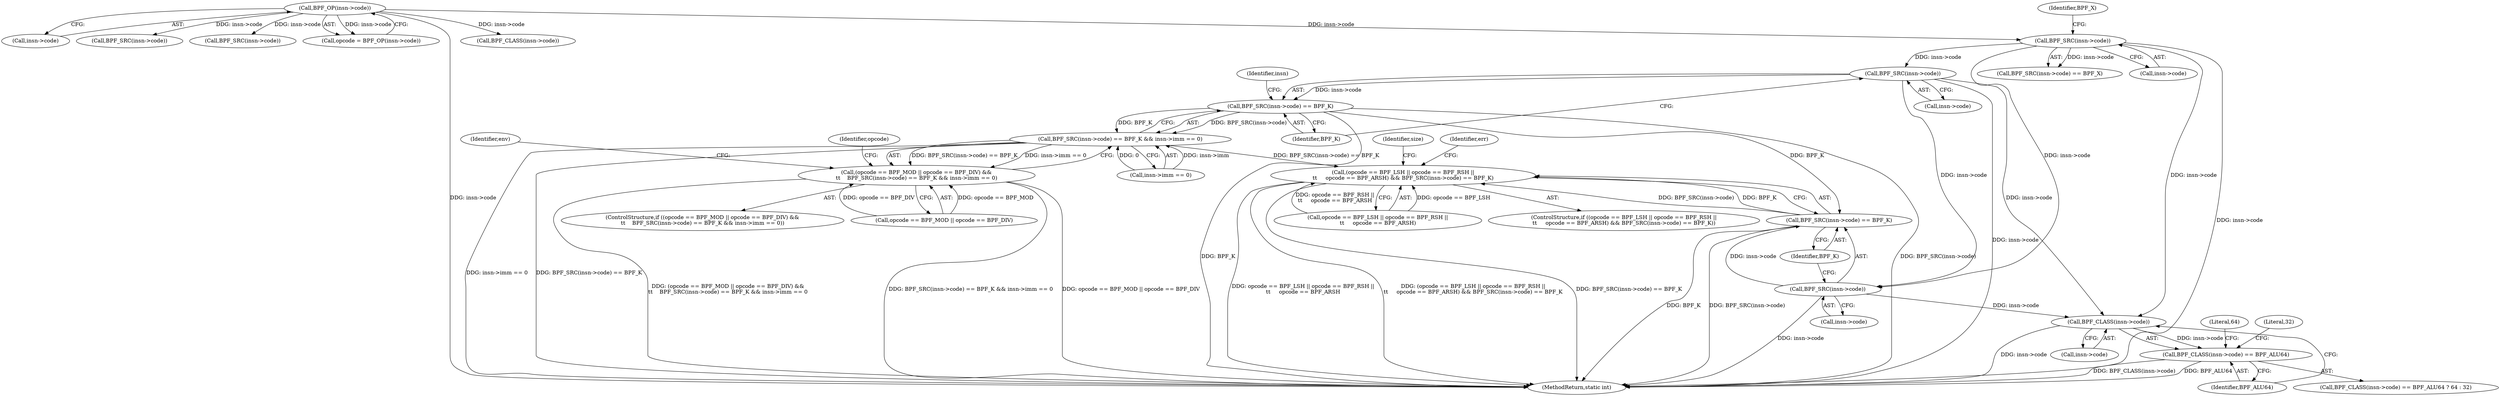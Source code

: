 digraph "0_linux_0c17d1d2c61936401f4702e1846e2c19b200f958_0@pointer" {
"1000562" [label="(Call,BPF_SRC(insn->code))"];
"1000481" [label="(Call,BPF_SRC(insn->code))"];
"1000124" [label="(Call,BPF_OP(insn->code))"];
"1000561" [label="(Call,BPF_SRC(insn->code) == BPF_K)"];
"1000560" [label="(Call,BPF_SRC(insn->code) == BPF_K && insn->imm == 0)"];
"1000552" [label="(Call,(opcode == BPF_MOD || opcode == BPF_DIV) &&\n\t\t    BPF_SRC(insn->code) == BPF_K && insn->imm == 0)"];
"1000580" [label="(Call,(opcode == BPF_LSH || opcode == BPF_RSH ||\n\t\t     opcode == BPF_ARSH) && BPF_SRC(insn->code) == BPF_K)"];
"1000592" [label="(Call,BPF_SRC(insn->code) == BPF_K)"];
"1000593" [label="(Call,BPF_SRC(insn->code))"];
"1000604" [label="(Call,BPF_CLASS(insn->code))"];
"1000603" [label="(Call,BPF_CLASS(insn->code) == BPF_ALU64)"];
"1000209" [label="(Call,BPF_CLASS(insn->code))"];
"1000560" [label="(Call,BPF_SRC(insn->code) == BPF_K && insn->imm == 0)"];
"1000605" [label="(Call,insn->code)"];
"1000124" [label="(Call,BPF_OP(insn->code))"];
"1000580" [label="(Call,(opcode == BPF_LSH || opcode == BPF_RSH ||\n\t\t     opcode == BPF_ARSH) && BPF_SRC(insn->code) == BPF_K)"];
"1000610" [label="(Literal,32)"];
"1000592" [label="(Call,BPF_SRC(insn->code) == BPF_K)"];
"1000651" [label="(MethodReturn,static int)"];
"1000597" [label="(Identifier,BPF_K)"];
"1000480" [label="(Call,BPF_SRC(insn->code) == BPF_X)"];
"1000608" [label="(Identifier,BPF_ALU64)"];
"1000581" [label="(Call,opcode == BPF_LSH || opcode == BPF_RSH ||\n\t\t     opcode == BPF_ARSH)"];
"1000125" [label="(Call,insn->code)"];
"1000583" [label="(Identifier,opcode)"];
"1000569" [label="(Identifier,insn)"];
"1000552" [label="(Call,(opcode == BPF_MOD || opcode == BPF_DIV) &&\n\t\t    BPF_SRC(insn->code) == BPF_K && insn->imm == 0)"];
"1000567" [label="(Call,insn->imm == 0)"];
"1000604" [label="(Call,BPF_CLASS(insn->code))"];
"1000269" [label="(Call,BPF_SRC(insn->code))"];
"1000485" [label="(Identifier,BPF_X)"];
"1000609" [label="(Literal,64)"];
"1000601" [label="(Identifier,size)"];
"1000566" [label="(Identifier,BPF_K)"];
"1000593" [label="(Call,BPF_SRC(insn->code))"];
"1000146" [label="(Call,BPF_SRC(insn->code))"];
"1000579" [label="(ControlStructure,if ((opcode == BPF_LSH || opcode == BPF_RSH ||\n\t\t     opcode == BPF_ARSH) && BPF_SRC(insn->code) == BPF_K))"];
"1000553" [label="(Call,opcode == BPF_MOD || opcode == BPF_DIV)"];
"1000482" [label="(Call,insn->code)"];
"1000551" [label="(ControlStructure,if ((opcode == BPF_MOD || opcode == BPF_DIV) &&\n\t\t    BPF_SRC(insn->code) == BPF_K && insn->imm == 0))"];
"1000122" [label="(Call,opcode = BPF_OP(insn->code))"];
"1000561" [label="(Call,BPF_SRC(insn->code) == BPF_K)"];
"1000574" [label="(Identifier,env)"];
"1000562" [label="(Call,BPF_SRC(insn->code))"];
"1000563" [label="(Call,insn->code)"];
"1000634" [label="(Identifier,err)"];
"1000481" [label="(Call,BPF_SRC(insn->code))"];
"1000594" [label="(Call,insn->code)"];
"1000602" [label="(Call,BPF_CLASS(insn->code) == BPF_ALU64 ? 64 : 32)"];
"1000603" [label="(Call,BPF_CLASS(insn->code) == BPF_ALU64)"];
"1000562" -> "1000561"  [label="AST: "];
"1000562" -> "1000563"  [label="CFG: "];
"1000563" -> "1000562"  [label="AST: "];
"1000566" -> "1000562"  [label="CFG: "];
"1000562" -> "1000651"  [label="DDG: insn->code"];
"1000562" -> "1000561"  [label="DDG: insn->code"];
"1000481" -> "1000562"  [label="DDG: insn->code"];
"1000562" -> "1000593"  [label="DDG: insn->code"];
"1000562" -> "1000604"  [label="DDG: insn->code"];
"1000481" -> "1000480"  [label="AST: "];
"1000481" -> "1000482"  [label="CFG: "];
"1000482" -> "1000481"  [label="AST: "];
"1000485" -> "1000481"  [label="CFG: "];
"1000481" -> "1000651"  [label="DDG: insn->code"];
"1000481" -> "1000480"  [label="DDG: insn->code"];
"1000124" -> "1000481"  [label="DDG: insn->code"];
"1000481" -> "1000593"  [label="DDG: insn->code"];
"1000481" -> "1000604"  [label="DDG: insn->code"];
"1000124" -> "1000122"  [label="AST: "];
"1000124" -> "1000125"  [label="CFG: "];
"1000125" -> "1000124"  [label="AST: "];
"1000122" -> "1000124"  [label="CFG: "];
"1000124" -> "1000651"  [label="DDG: insn->code"];
"1000124" -> "1000122"  [label="DDG: insn->code"];
"1000124" -> "1000146"  [label="DDG: insn->code"];
"1000124" -> "1000209"  [label="DDG: insn->code"];
"1000124" -> "1000269"  [label="DDG: insn->code"];
"1000561" -> "1000560"  [label="AST: "];
"1000561" -> "1000566"  [label="CFG: "];
"1000566" -> "1000561"  [label="AST: "];
"1000569" -> "1000561"  [label="CFG: "];
"1000560" -> "1000561"  [label="CFG: "];
"1000561" -> "1000651"  [label="DDG: BPF_SRC(insn->code)"];
"1000561" -> "1000651"  [label="DDG: BPF_K"];
"1000561" -> "1000560"  [label="DDG: BPF_SRC(insn->code)"];
"1000561" -> "1000560"  [label="DDG: BPF_K"];
"1000561" -> "1000592"  [label="DDG: BPF_K"];
"1000560" -> "1000552"  [label="AST: "];
"1000560" -> "1000567"  [label="CFG: "];
"1000567" -> "1000560"  [label="AST: "];
"1000552" -> "1000560"  [label="CFG: "];
"1000560" -> "1000651"  [label="DDG: insn->imm == 0"];
"1000560" -> "1000651"  [label="DDG: BPF_SRC(insn->code) == BPF_K"];
"1000560" -> "1000552"  [label="DDG: BPF_SRC(insn->code) == BPF_K"];
"1000560" -> "1000552"  [label="DDG: insn->imm == 0"];
"1000567" -> "1000560"  [label="DDG: insn->imm"];
"1000567" -> "1000560"  [label="DDG: 0"];
"1000560" -> "1000580"  [label="DDG: BPF_SRC(insn->code) == BPF_K"];
"1000552" -> "1000551"  [label="AST: "];
"1000552" -> "1000553"  [label="CFG: "];
"1000553" -> "1000552"  [label="AST: "];
"1000574" -> "1000552"  [label="CFG: "];
"1000583" -> "1000552"  [label="CFG: "];
"1000552" -> "1000651"  [label="DDG: BPF_SRC(insn->code) == BPF_K && insn->imm == 0"];
"1000552" -> "1000651"  [label="DDG: opcode == BPF_MOD || opcode == BPF_DIV"];
"1000552" -> "1000651"  [label="DDG: (opcode == BPF_MOD || opcode == BPF_DIV) &&\n\t\t    BPF_SRC(insn->code) == BPF_K && insn->imm == 0"];
"1000553" -> "1000552"  [label="DDG: opcode == BPF_MOD"];
"1000553" -> "1000552"  [label="DDG: opcode == BPF_DIV"];
"1000580" -> "1000579"  [label="AST: "];
"1000580" -> "1000581"  [label="CFG: "];
"1000580" -> "1000592"  [label="CFG: "];
"1000581" -> "1000580"  [label="AST: "];
"1000592" -> "1000580"  [label="AST: "];
"1000601" -> "1000580"  [label="CFG: "];
"1000634" -> "1000580"  [label="CFG: "];
"1000580" -> "1000651"  [label="DDG: (opcode == BPF_LSH || opcode == BPF_RSH ||\n\t\t     opcode == BPF_ARSH) && BPF_SRC(insn->code) == BPF_K"];
"1000580" -> "1000651"  [label="DDG: BPF_SRC(insn->code) == BPF_K"];
"1000580" -> "1000651"  [label="DDG: opcode == BPF_LSH || opcode == BPF_RSH ||\n\t\t     opcode == BPF_ARSH"];
"1000581" -> "1000580"  [label="DDG: opcode == BPF_LSH"];
"1000581" -> "1000580"  [label="DDG: opcode == BPF_RSH ||\n\t\t     opcode == BPF_ARSH"];
"1000592" -> "1000580"  [label="DDG: BPF_SRC(insn->code)"];
"1000592" -> "1000580"  [label="DDG: BPF_K"];
"1000592" -> "1000597"  [label="CFG: "];
"1000593" -> "1000592"  [label="AST: "];
"1000597" -> "1000592"  [label="AST: "];
"1000592" -> "1000651"  [label="DDG: BPF_K"];
"1000592" -> "1000651"  [label="DDG: BPF_SRC(insn->code)"];
"1000593" -> "1000592"  [label="DDG: insn->code"];
"1000593" -> "1000594"  [label="CFG: "];
"1000594" -> "1000593"  [label="AST: "];
"1000597" -> "1000593"  [label="CFG: "];
"1000593" -> "1000651"  [label="DDG: insn->code"];
"1000593" -> "1000604"  [label="DDG: insn->code"];
"1000604" -> "1000603"  [label="AST: "];
"1000604" -> "1000605"  [label="CFG: "];
"1000605" -> "1000604"  [label="AST: "];
"1000608" -> "1000604"  [label="CFG: "];
"1000604" -> "1000651"  [label="DDG: insn->code"];
"1000604" -> "1000603"  [label="DDG: insn->code"];
"1000603" -> "1000602"  [label="AST: "];
"1000603" -> "1000608"  [label="CFG: "];
"1000608" -> "1000603"  [label="AST: "];
"1000609" -> "1000603"  [label="CFG: "];
"1000610" -> "1000603"  [label="CFG: "];
"1000603" -> "1000651"  [label="DDG: BPF_ALU64"];
"1000603" -> "1000651"  [label="DDG: BPF_CLASS(insn->code)"];
}
